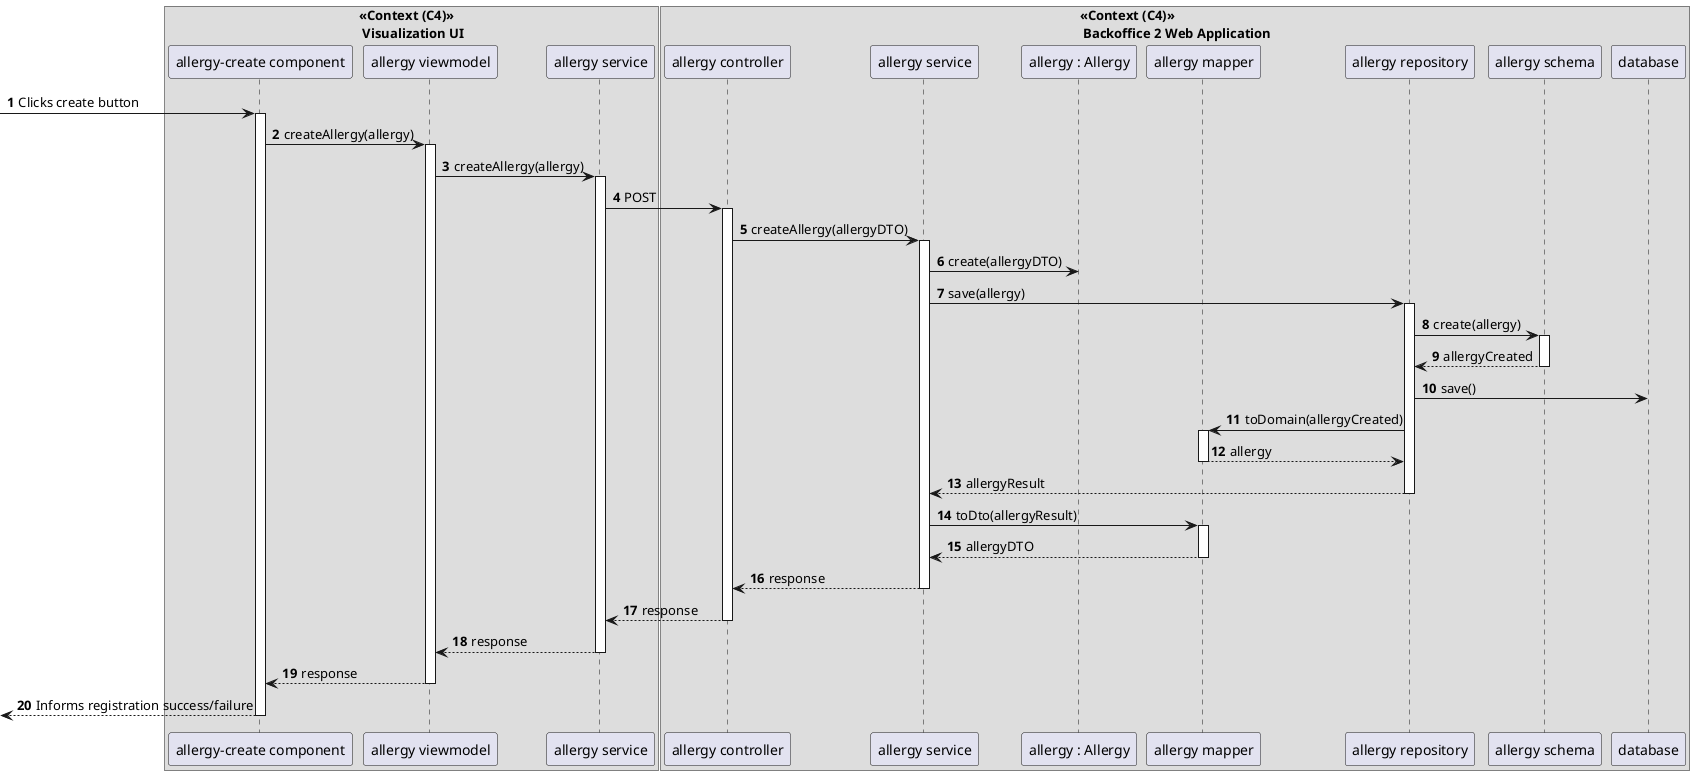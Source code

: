 @startuml
'https://plantuml.com/sequence-diagram

autonumber
box "<<Context (C4)>>\n Visualization UI"

participant "allergy-create component" as pcc

participant "allergy viewmodel" as pvm

participant "allergy service" as ps
end box

box "<<Context (C4)>>\n Backoffice 2 Web Application"

participant "allergy controller" as ac

participant "allergy service" as as

participant "allergy : Allergy" as a

participant "allergy mapper" as am

participant "allergy repository" as ar
participant "allergy schema" as asc
participant "database" as db
end box

-> pcc : Clicks create button

activate pcc

pcc -> pvm : createAllergy(allergy) 

activate pvm

pvm -> ps : createAllergy(allergy)

activate ps

ps -> ac : POST

activate ac

ac -> as : createAllergy(allergyDTO)

activate as

as -> a : create(allergyDTO)

as -> ar : save(allergy)

activate ar

ar -> asc : create(allergy)

activate asc

asc --> ar : allergyCreated
deactivate asc
ar -> db : save()



ar -> am : toDomain(allergyCreated)

activate am

am --> ar : allergy

deactivate am



ar --> as : allergyResult

deactivate ar

as -> am : toDto(allergyResult)

activate am

am --> as : allergyDTO

deactivate am



as --> ac : response

deactivate as

ac --> ps : response

deactivate ac

ps --> pvm : response

deactivate ps

pvm --> pcc : response

deactivate pvm

<-- pcc : Informs registration success/failure

deactivate pcc



@enduml